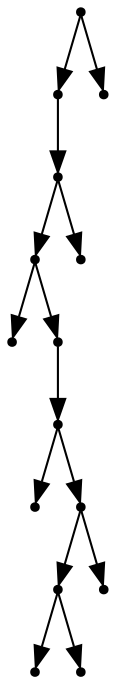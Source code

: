 digraph {
  14 [shape=point];
  12 [shape=point];
  11 [shape=point];
  9 [shape=point];
  0 [shape=point];
  8 [shape=point];
  7 [shape=point];
  1 [shape=point];
  6 [shape=point];
  4 [shape=point];
  2 [shape=point];
  3 [shape=point];
  5 [shape=point];
  10 [shape=point];
  13 [shape=point];
14 -> 12;
12 -> 11;
11 -> 9;
9 -> 0;
9 -> 8;
8 -> 7;
7 -> 1;
7 -> 6;
6 -> 4;
4 -> 2;
4 -> 3;
6 -> 5;
11 -> 10;
14 -> 13;
}
